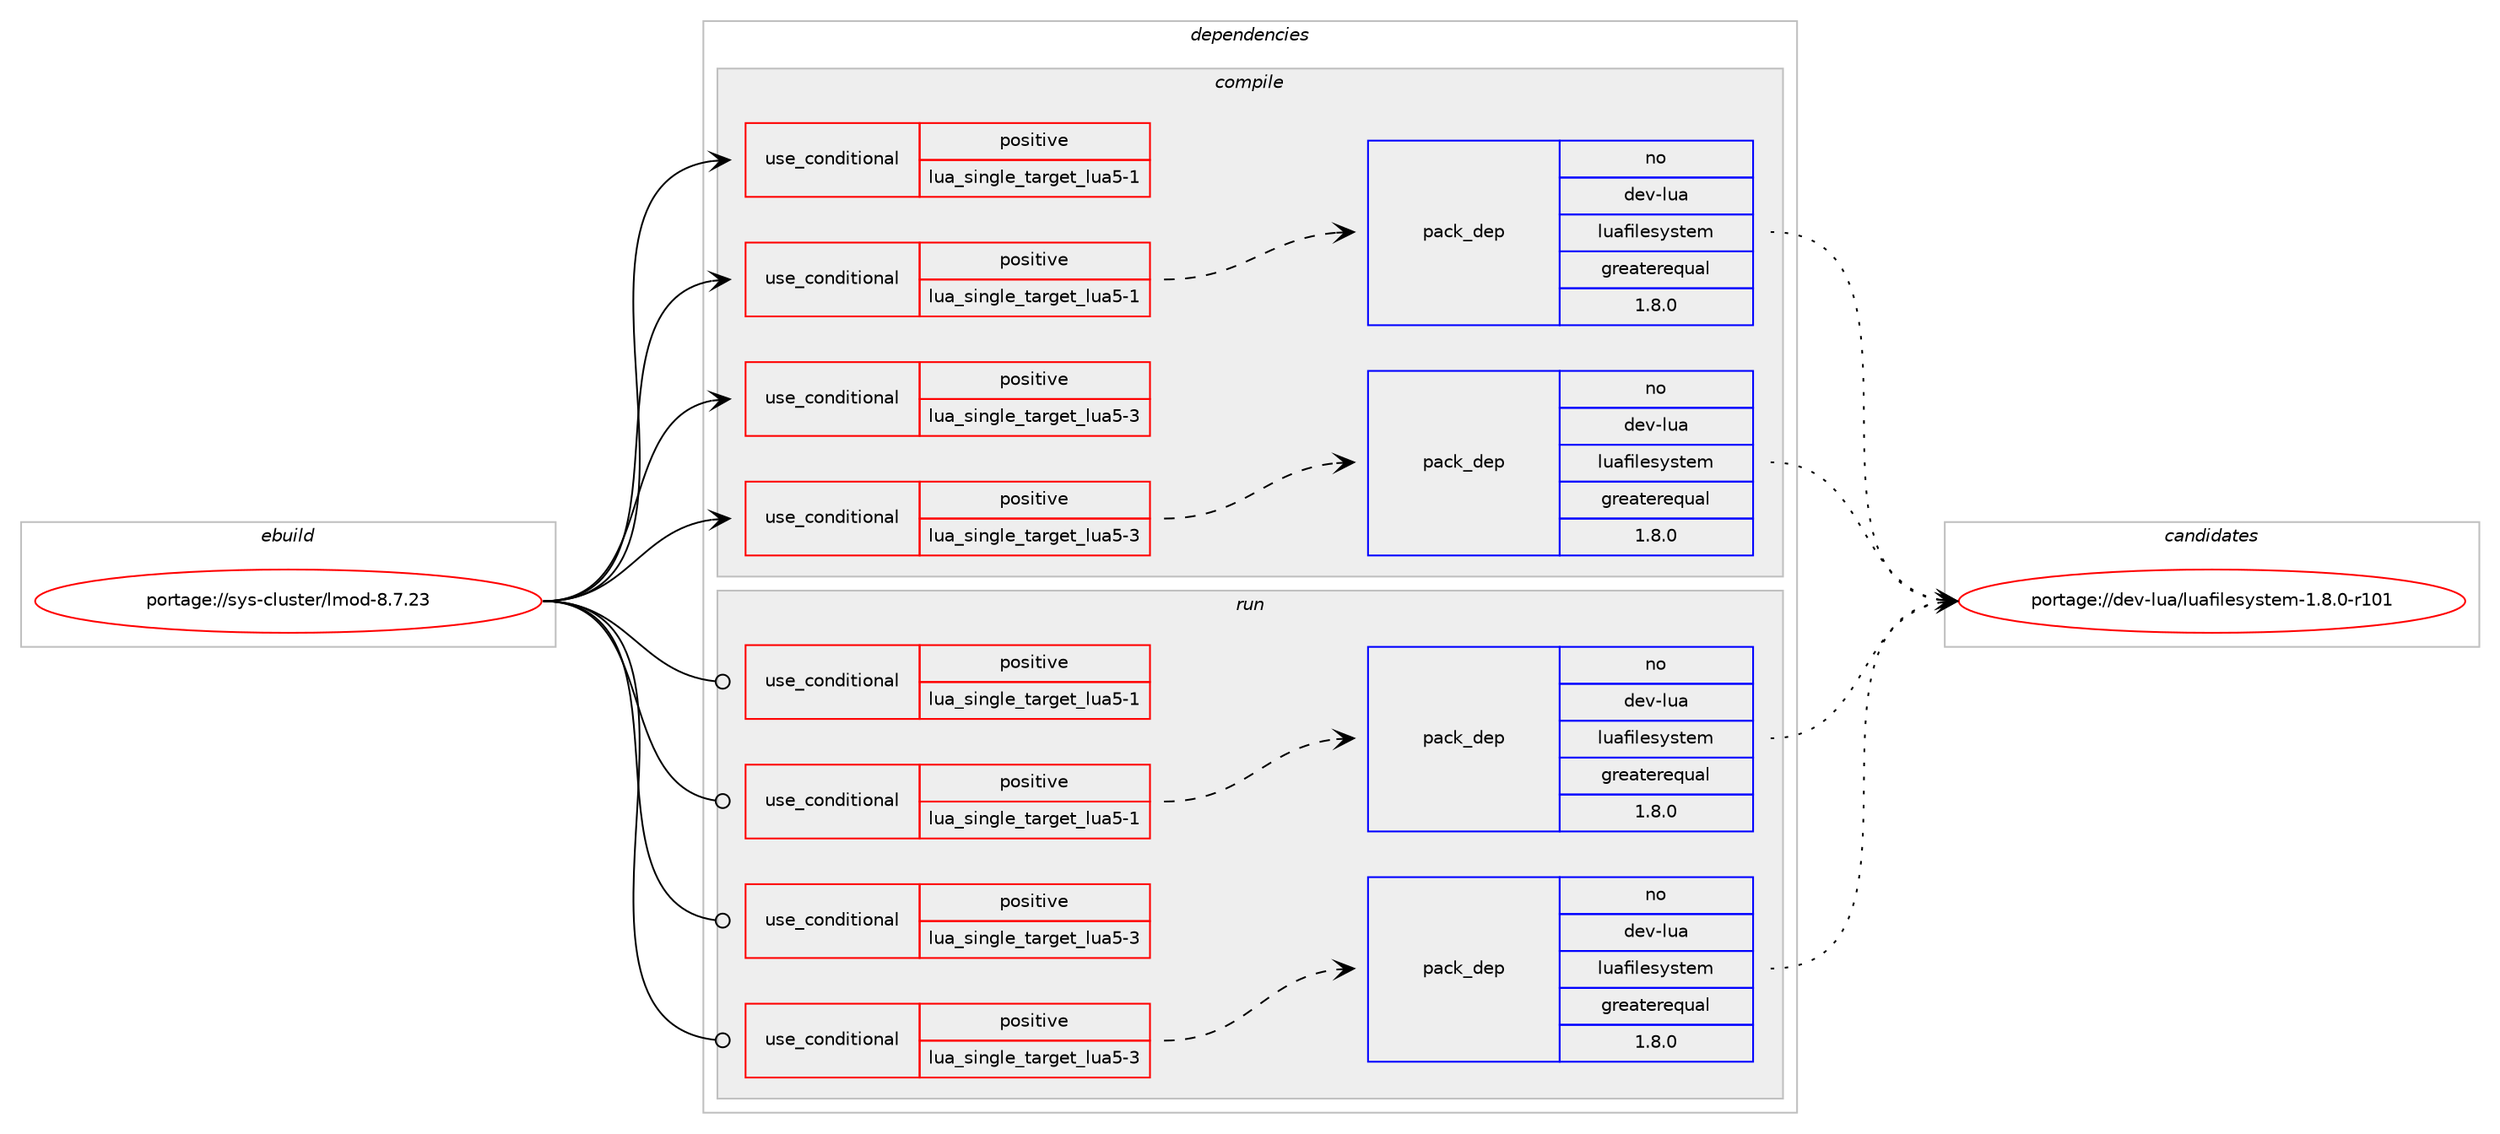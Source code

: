 digraph prolog {

# *************
# Graph options
# *************

newrank=true;
concentrate=true;
compound=true;
graph [rankdir=LR,fontname=Helvetica,fontsize=10,ranksep=1.5];#, ranksep=2.5, nodesep=0.2];
edge  [arrowhead=vee];
node  [fontname=Helvetica,fontsize=10];

# **********
# The ebuild
# **********

subgraph cluster_leftcol {
color=gray;
rank=same;
label=<<i>ebuild</i>>;
id [label="portage://sys-cluster/lmod-8.7.23", color=red, width=4, href="../sys-cluster/lmod-8.7.23.svg"];
}

# ****************
# The dependencies
# ****************

subgraph cluster_midcol {
color=gray;
label=<<i>dependencies</i>>;
subgraph cluster_compile {
fillcolor="#eeeeee";
style=filled;
label=<<i>compile</i>>;
subgraph cond10752 {
dependency15136 [label=<<TABLE BORDER="0" CELLBORDER="1" CELLSPACING="0" CELLPADDING="4"><TR><TD ROWSPAN="3" CELLPADDING="10">use_conditional</TD></TR><TR><TD>positive</TD></TR><TR><TD>lua_single_target_lua5-1</TD></TR></TABLE>>, shape=none, color=red];
# *** BEGIN UNKNOWN DEPENDENCY TYPE (TODO) ***
# dependency15136 -> package_dependency(portage://sys-cluster/lmod-8.7.23,install,no,dev-lang,lua,none,[,,],[slot(5.1)],[])
# *** END UNKNOWN DEPENDENCY TYPE (TODO) ***

}
id:e -> dependency15136:w [weight=20,style="solid",arrowhead="vee"];
subgraph cond10753 {
dependency15137 [label=<<TABLE BORDER="0" CELLBORDER="1" CELLSPACING="0" CELLPADDING="4"><TR><TD ROWSPAN="3" CELLPADDING="10">use_conditional</TD></TR><TR><TD>positive</TD></TR><TR><TD>lua_single_target_lua5-1</TD></TR></TABLE>>, shape=none, color=red];
subgraph pack4241 {
dependency15138 [label=<<TABLE BORDER="0" CELLBORDER="1" CELLSPACING="0" CELLPADDING="4" WIDTH="220"><TR><TD ROWSPAN="6" CELLPADDING="30">pack_dep</TD></TR><TR><TD WIDTH="110">no</TD></TR><TR><TD>dev-lua</TD></TR><TR><TD>luafilesystem</TD></TR><TR><TD>greaterequal</TD></TR><TR><TD>1.8.0</TD></TR></TABLE>>, shape=none, color=blue];
}
dependency15137:e -> dependency15138:w [weight=20,style="dashed",arrowhead="vee"];
# *** BEGIN UNKNOWN DEPENDENCY TYPE (TODO) ***
# dependency15137 -> package_dependency(portage://sys-cluster/lmod-8.7.23,install,no,dev-lua,luajson,none,[,,],[],[use(enable(lua_targets_lua5-1),negative)])
# *** END UNKNOWN DEPENDENCY TYPE (TODO) ***

# *** BEGIN UNKNOWN DEPENDENCY TYPE (TODO) ***
# dependency15137 -> package_dependency(portage://sys-cluster/lmod-8.7.23,install,no,dev-lua,luaposix,none,[,,],[],[use(enable(lua_targets_lua5-1),negative)])
# *** END UNKNOWN DEPENDENCY TYPE (TODO) ***

# *** BEGIN UNKNOWN DEPENDENCY TYPE (TODO) ***
# dependency15137 -> package_dependency(portage://sys-cluster/lmod-8.7.23,install,no,dev-lua,lua-term,none,[,,],[],[use(enable(lua_targets_lua5-1),negative)])
# *** END UNKNOWN DEPENDENCY TYPE (TODO) ***

}
id:e -> dependency15137:w [weight=20,style="solid",arrowhead="vee"];
subgraph cond10754 {
dependency15139 [label=<<TABLE BORDER="0" CELLBORDER="1" CELLSPACING="0" CELLPADDING="4"><TR><TD ROWSPAN="3" CELLPADDING="10">use_conditional</TD></TR><TR><TD>positive</TD></TR><TR><TD>lua_single_target_lua5-3</TD></TR></TABLE>>, shape=none, color=red];
# *** BEGIN UNKNOWN DEPENDENCY TYPE (TODO) ***
# dependency15139 -> package_dependency(portage://sys-cluster/lmod-8.7.23,install,no,dev-lang,lua,none,[,,],[slot(5.3)],[])
# *** END UNKNOWN DEPENDENCY TYPE (TODO) ***

}
id:e -> dependency15139:w [weight=20,style="solid",arrowhead="vee"];
subgraph cond10755 {
dependency15140 [label=<<TABLE BORDER="0" CELLBORDER="1" CELLSPACING="0" CELLPADDING="4"><TR><TD ROWSPAN="3" CELLPADDING="10">use_conditional</TD></TR><TR><TD>positive</TD></TR><TR><TD>lua_single_target_lua5-3</TD></TR></TABLE>>, shape=none, color=red];
subgraph pack4242 {
dependency15141 [label=<<TABLE BORDER="0" CELLBORDER="1" CELLSPACING="0" CELLPADDING="4" WIDTH="220"><TR><TD ROWSPAN="6" CELLPADDING="30">pack_dep</TD></TR><TR><TD WIDTH="110">no</TD></TR><TR><TD>dev-lua</TD></TR><TR><TD>luafilesystem</TD></TR><TR><TD>greaterequal</TD></TR><TR><TD>1.8.0</TD></TR></TABLE>>, shape=none, color=blue];
}
dependency15140:e -> dependency15141:w [weight=20,style="dashed",arrowhead="vee"];
# *** BEGIN UNKNOWN DEPENDENCY TYPE (TODO) ***
# dependency15140 -> package_dependency(portage://sys-cluster/lmod-8.7.23,install,no,dev-lua,luajson,none,[,,],[],[use(enable(lua_targets_lua5-3),negative)])
# *** END UNKNOWN DEPENDENCY TYPE (TODO) ***

# *** BEGIN UNKNOWN DEPENDENCY TYPE (TODO) ***
# dependency15140 -> package_dependency(portage://sys-cluster/lmod-8.7.23,install,no,dev-lua,luaposix,none,[,,],[],[use(enable(lua_targets_lua5-3),negative)])
# *** END UNKNOWN DEPENDENCY TYPE (TODO) ***

# *** BEGIN UNKNOWN DEPENDENCY TYPE (TODO) ***
# dependency15140 -> package_dependency(portage://sys-cluster/lmod-8.7.23,install,no,dev-lua,lua-term,none,[,,],[],[use(enable(lua_targets_lua5-3),negative)])
# *** END UNKNOWN DEPENDENCY TYPE (TODO) ***

}
id:e -> dependency15140:w [weight=20,style="solid",arrowhead="vee"];
# *** BEGIN UNKNOWN DEPENDENCY TYPE (TODO) ***
# id -> package_dependency(portage://sys-cluster/lmod-8.7.23,install,no,dev-lang,tcl,none,[,,],[],[])
# *** END UNKNOWN DEPENDENCY TYPE (TODO) ***

# *** BEGIN UNKNOWN DEPENDENCY TYPE (TODO) ***
# id -> package_dependency(portage://sys-cluster/lmod-8.7.23,install,no,dev-lang,tk,none,[,,],[],[])
# *** END UNKNOWN DEPENDENCY TYPE (TODO) ***

# *** BEGIN UNKNOWN DEPENDENCY TYPE (TODO) ***
# id -> package_dependency(portage://sys-cluster/lmod-8.7.23,install,no,virtual,pkgconfig,none,[,,],[],[])
# *** END UNKNOWN DEPENDENCY TYPE (TODO) ***

}
subgraph cluster_compileandrun {
fillcolor="#eeeeee";
style=filled;
label=<<i>compile and run</i>>;
}
subgraph cluster_run {
fillcolor="#eeeeee";
style=filled;
label=<<i>run</i>>;
subgraph cond10756 {
dependency15142 [label=<<TABLE BORDER="0" CELLBORDER="1" CELLSPACING="0" CELLPADDING="4"><TR><TD ROWSPAN="3" CELLPADDING="10">use_conditional</TD></TR><TR><TD>positive</TD></TR><TR><TD>lua_single_target_lua5-1</TD></TR></TABLE>>, shape=none, color=red];
# *** BEGIN UNKNOWN DEPENDENCY TYPE (TODO) ***
# dependency15142 -> package_dependency(portage://sys-cluster/lmod-8.7.23,run,no,dev-lang,lua,none,[,,],[slot(5.1)],[])
# *** END UNKNOWN DEPENDENCY TYPE (TODO) ***

}
id:e -> dependency15142:w [weight=20,style="solid",arrowhead="odot"];
subgraph cond10757 {
dependency15143 [label=<<TABLE BORDER="0" CELLBORDER="1" CELLSPACING="0" CELLPADDING="4"><TR><TD ROWSPAN="3" CELLPADDING="10">use_conditional</TD></TR><TR><TD>positive</TD></TR><TR><TD>lua_single_target_lua5-1</TD></TR></TABLE>>, shape=none, color=red];
subgraph pack4243 {
dependency15144 [label=<<TABLE BORDER="0" CELLBORDER="1" CELLSPACING="0" CELLPADDING="4" WIDTH="220"><TR><TD ROWSPAN="6" CELLPADDING="30">pack_dep</TD></TR><TR><TD WIDTH="110">no</TD></TR><TR><TD>dev-lua</TD></TR><TR><TD>luafilesystem</TD></TR><TR><TD>greaterequal</TD></TR><TR><TD>1.8.0</TD></TR></TABLE>>, shape=none, color=blue];
}
dependency15143:e -> dependency15144:w [weight=20,style="dashed",arrowhead="vee"];
# *** BEGIN UNKNOWN DEPENDENCY TYPE (TODO) ***
# dependency15143 -> package_dependency(portage://sys-cluster/lmod-8.7.23,run,no,dev-lua,luajson,none,[,,],[],[use(enable(lua_targets_lua5-1),negative)])
# *** END UNKNOWN DEPENDENCY TYPE (TODO) ***

# *** BEGIN UNKNOWN DEPENDENCY TYPE (TODO) ***
# dependency15143 -> package_dependency(portage://sys-cluster/lmod-8.7.23,run,no,dev-lua,luaposix,none,[,,],[],[use(enable(lua_targets_lua5-1),negative)])
# *** END UNKNOWN DEPENDENCY TYPE (TODO) ***

# *** BEGIN UNKNOWN DEPENDENCY TYPE (TODO) ***
# dependency15143 -> package_dependency(portage://sys-cluster/lmod-8.7.23,run,no,dev-lua,lua-term,none,[,,],[],[use(enable(lua_targets_lua5-1),negative)])
# *** END UNKNOWN DEPENDENCY TYPE (TODO) ***

}
id:e -> dependency15143:w [weight=20,style="solid",arrowhead="odot"];
subgraph cond10758 {
dependency15145 [label=<<TABLE BORDER="0" CELLBORDER="1" CELLSPACING="0" CELLPADDING="4"><TR><TD ROWSPAN="3" CELLPADDING="10">use_conditional</TD></TR><TR><TD>positive</TD></TR><TR><TD>lua_single_target_lua5-3</TD></TR></TABLE>>, shape=none, color=red];
# *** BEGIN UNKNOWN DEPENDENCY TYPE (TODO) ***
# dependency15145 -> package_dependency(portage://sys-cluster/lmod-8.7.23,run,no,dev-lang,lua,none,[,,],[slot(5.3)],[])
# *** END UNKNOWN DEPENDENCY TYPE (TODO) ***

}
id:e -> dependency15145:w [weight=20,style="solid",arrowhead="odot"];
subgraph cond10759 {
dependency15146 [label=<<TABLE BORDER="0" CELLBORDER="1" CELLSPACING="0" CELLPADDING="4"><TR><TD ROWSPAN="3" CELLPADDING="10">use_conditional</TD></TR><TR><TD>positive</TD></TR><TR><TD>lua_single_target_lua5-3</TD></TR></TABLE>>, shape=none, color=red];
subgraph pack4244 {
dependency15147 [label=<<TABLE BORDER="0" CELLBORDER="1" CELLSPACING="0" CELLPADDING="4" WIDTH="220"><TR><TD ROWSPAN="6" CELLPADDING="30">pack_dep</TD></TR><TR><TD WIDTH="110">no</TD></TR><TR><TD>dev-lua</TD></TR><TR><TD>luafilesystem</TD></TR><TR><TD>greaterequal</TD></TR><TR><TD>1.8.0</TD></TR></TABLE>>, shape=none, color=blue];
}
dependency15146:e -> dependency15147:w [weight=20,style="dashed",arrowhead="vee"];
# *** BEGIN UNKNOWN DEPENDENCY TYPE (TODO) ***
# dependency15146 -> package_dependency(portage://sys-cluster/lmod-8.7.23,run,no,dev-lua,luajson,none,[,,],[],[use(enable(lua_targets_lua5-3),negative)])
# *** END UNKNOWN DEPENDENCY TYPE (TODO) ***

# *** BEGIN UNKNOWN DEPENDENCY TYPE (TODO) ***
# dependency15146 -> package_dependency(portage://sys-cluster/lmod-8.7.23,run,no,dev-lua,luaposix,none,[,,],[],[use(enable(lua_targets_lua5-3),negative)])
# *** END UNKNOWN DEPENDENCY TYPE (TODO) ***

# *** BEGIN UNKNOWN DEPENDENCY TYPE (TODO) ***
# dependency15146 -> package_dependency(portage://sys-cluster/lmod-8.7.23,run,no,dev-lua,lua-term,none,[,,],[],[use(enable(lua_targets_lua5-3),negative)])
# *** END UNKNOWN DEPENDENCY TYPE (TODO) ***

}
id:e -> dependency15146:w [weight=20,style="solid",arrowhead="odot"];
# *** BEGIN UNKNOWN DEPENDENCY TYPE (TODO) ***
# id -> package_dependency(portage://sys-cluster/lmod-8.7.23,run,no,dev-lang,tcl,none,[,,],[],[])
# *** END UNKNOWN DEPENDENCY TYPE (TODO) ***

# *** BEGIN UNKNOWN DEPENDENCY TYPE (TODO) ***
# id -> package_dependency(portage://sys-cluster/lmod-8.7.23,run,no,dev-lang,tk,none,[,,],[],[])
# *** END UNKNOWN DEPENDENCY TYPE (TODO) ***

# *** BEGIN UNKNOWN DEPENDENCY TYPE (TODO) ***
# id -> package_dependency(portage://sys-cluster/lmod-8.7.23,run,no,virtual,pkgconfig,none,[,,],[],[])
# *** END UNKNOWN DEPENDENCY TYPE (TODO) ***

}
}

# **************
# The candidates
# **************

subgraph cluster_choices {
rank=same;
color=gray;
label=<<i>candidates</i>>;

subgraph choice4241 {
color=black;
nodesep=1;
choice1001011184510811797471081179710210510810111512111511610110945494656464845114494849 [label="portage://dev-lua/luafilesystem-1.8.0-r101", color=red, width=4,href="../dev-lua/luafilesystem-1.8.0-r101.svg"];
dependency15138:e -> choice1001011184510811797471081179710210510810111512111511610110945494656464845114494849:w [style=dotted,weight="100"];
}
subgraph choice4242 {
color=black;
nodesep=1;
choice1001011184510811797471081179710210510810111512111511610110945494656464845114494849 [label="portage://dev-lua/luafilesystem-1.8.0-r101", color=red, width=4,href="../dev-lua/luafilesystem-1.8.0-r101.svg"];
dependency15141:e -> choice1001011184510811797471081179710210510810111512111511610110945494656464845114494849:w [style=dotted,weight="100"];
}
subgraph choice4243 {
color=black;
nodesep=1;
choice1001011184510811797471081179710210510810111512111511610110945494656464845114494849 [label="portage://dev-lua/luafilesystem-1.8.0-r101", color=red, width=4,href="../dev-lua/luafilesystem-1.8.0-r101.svg"];
dependency15144:e -> choice1001011184510811797471081179710210510810111512111511610110945494656464845114494849:w [style=dotted,weight="100"];
}
subgraph choice4244 {
color=black;
nodesep=1;
choice1001011184510811797471081179710210510810111512111511610110945494656464845114494849 [label="portage://dev-lua/luafilesystem-1.8.0-r101", color=red, width=4,href="../dev-lua/luafilesystem-1.8.0-r101.svg"];
dependency15147:e -> choice1001011184510811797471081179710210510810111512111511610110945494656464845114494849:w [style=dotted,weight="100"];
}
}

}
